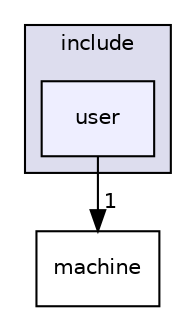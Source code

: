 digraph "include/user" {
  bgcolor=transparent;
  compound=true
  node [ fontsize="10", fontname="Helvetica"];
  edge [ labelfontsize="10", labelfontname="Helvetica"];
  subgraph clusterdir_d44c64559bbebec7f509842c48db8b23 {
    graph [ bgcolor="#ddddee", pencolor="black", label="include" fontname="Helvetica", fontsize="10", URL="dir_d44c64559bbebec7f509842c48db8b23.html"]
  dir_2da6b4920bffa0d563fb54046b25229a [shape=box, label="user", style="filled", fillcolor="#eeeeff", pencolor="black", URL="dir_2da6b4920bffa0d563fb54046b25229a.html"];
  }
  dir_c25c118f76a81c77ceea021073727baa [shape=box label="machine" URL="dir_c25c118f76a81c77ceea021073727baa.html"];
  dir_2da6b4920bffa0d563fb54046b25229a->dir_c25c118f76a81c77ceea021073727baa [headlabel="1", labeldistance=1.5 headhref="dir_000006_000005.html"];
}
